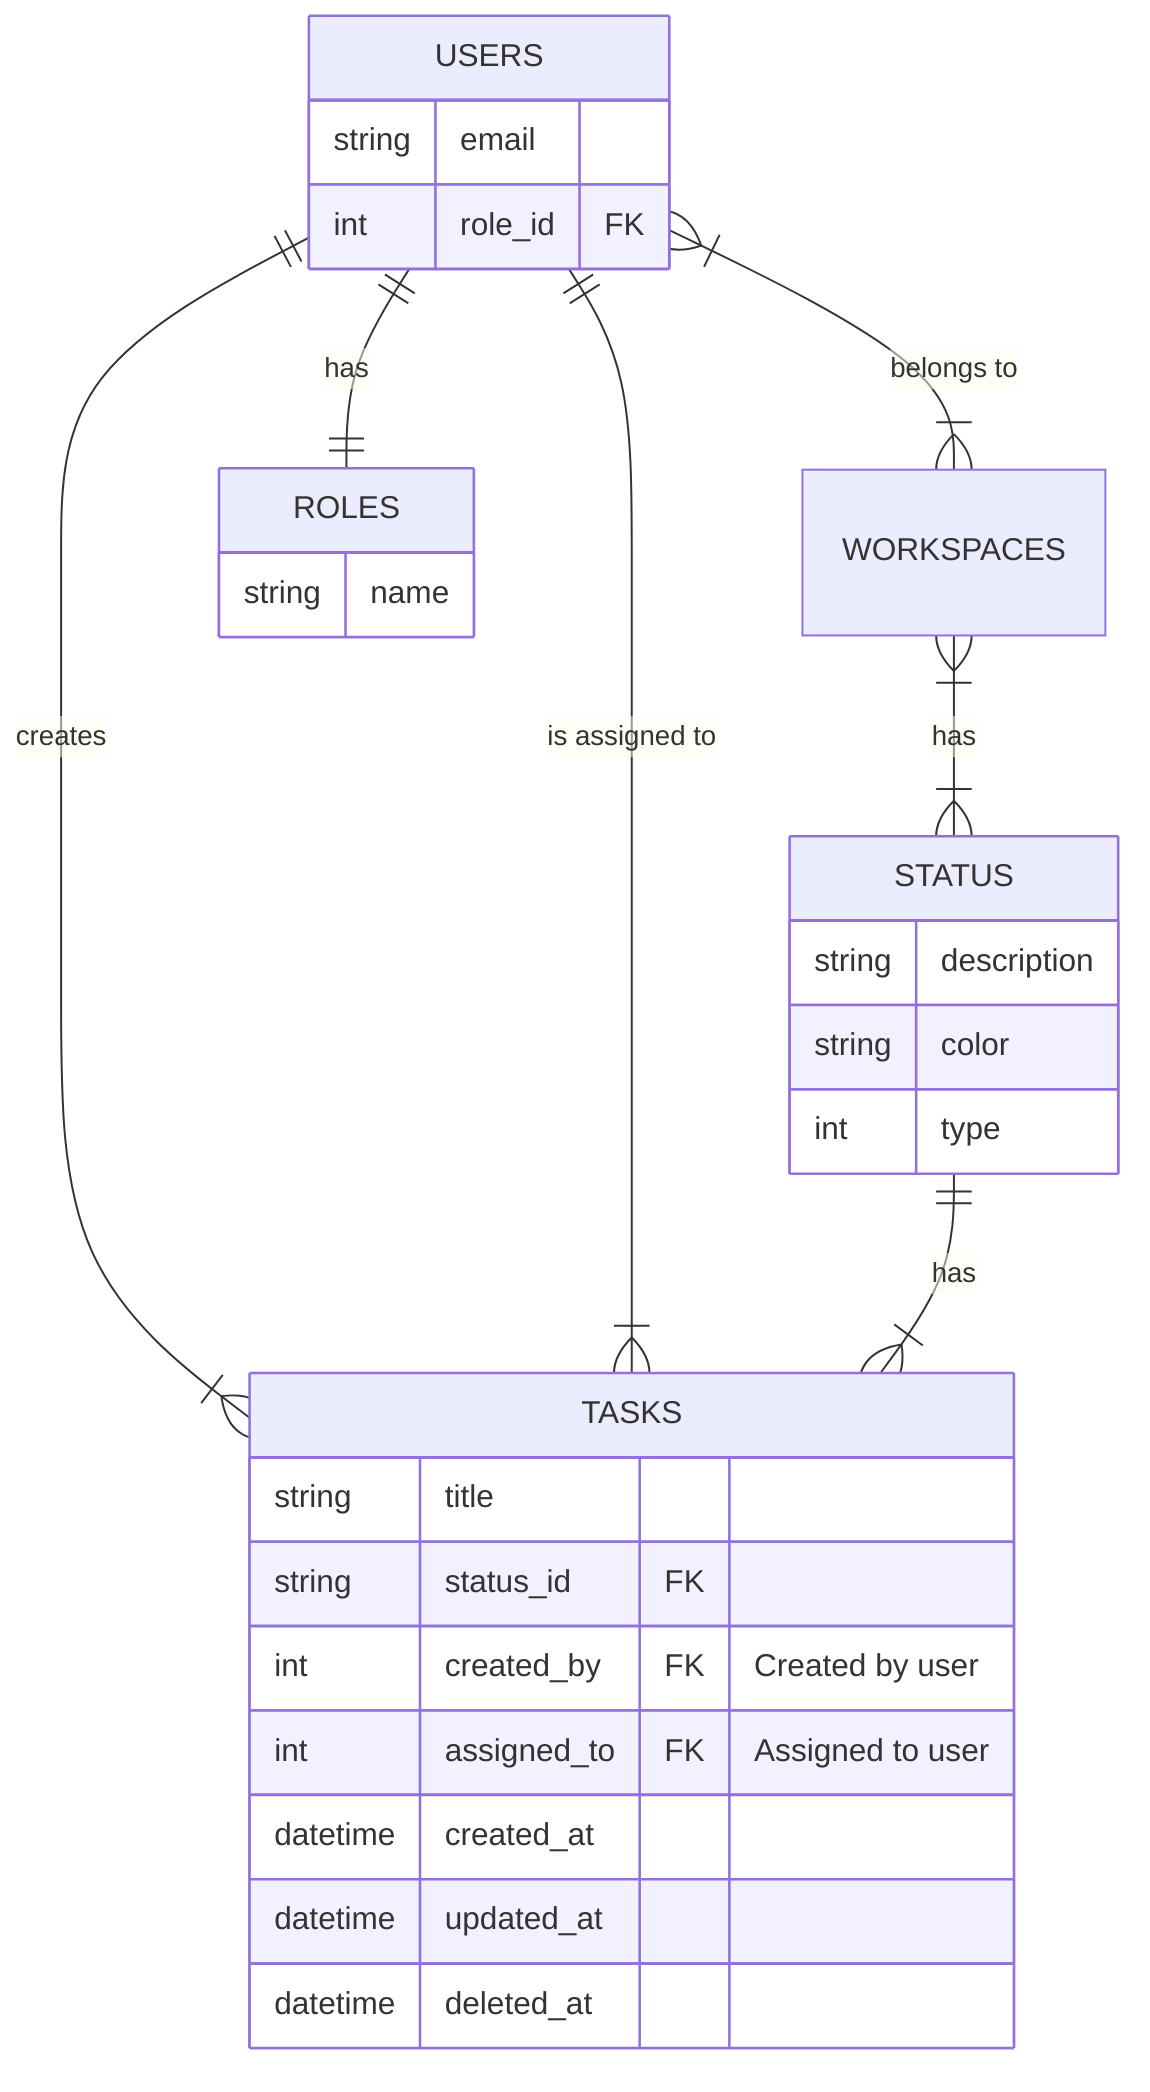 erDiagram
    USERS ||--|{ TASKS : creates
    USERS {
        string email
        int role_id FK
    }
    USERS ||--|{ TASKS : "is assigned to"
    TASKS {
        string title
        string status_id FK
        int created_by FK "Created by user"
        int assigned_to FK "Assigned to user"
        datetime created_at
        datetime updated_at
        datetime deleted_at
    }
    USERS }|--|{ WORKSPACES : "belongs to"
    WORKSPACES
    USERS ||--|| ROLES : has
    ROLES {
        string name
    }
    STATUS ||--|{ TASKS : has
    STATUS {
        string description
        string color
        int type
    }
    WORKSPACES }|--|{ STATUS : has